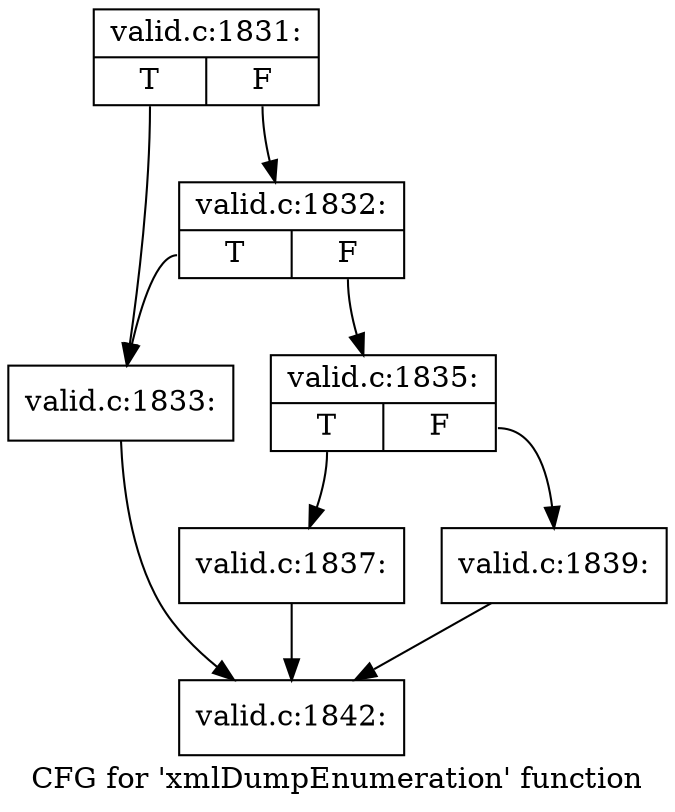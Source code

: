 digraph "CFG for 'xmlDumpEnumeration' function" {
	label="CFG for 'xmlDumpEnumeration' function";

	Node0x55fa50fd5640 [shape=record,label="{valid.c:1831:|{<s0>T|<s1>F}}"];
	Node0x55fa50fd5640:s0 -> Node0x55fa50fd6010;
	Node0x55fa50fd5640:s1 -> Node0x55fa50fd60b0;
	Node0x55fa50fd60b0 [shape=record,label="{valid.c:1832:|{<s0>T|<s1>F}}"];
	Node0x55fa50fd60b0:s0 -> Node0x55fa50fd6010;
	Node0x55fa50fd60b0:s1 -> Node0x55fa50fd6060;
	Node0x55fa50fd6010 [shape=record,label="{valid.c:1833:}"];
	Node0x55fa50fd6010 -> Node0x55fa50fd68f0;
	Node0x55fa50fd6060 [shape=record,label="{valid.c:1835:|{<s0>T|<s1>F}}"];
	Node0x55fa50fd6060:s0 -> Node0x55fa50fd68a0;
	Node0x55fa50fd6060:s1 -> Node0x55fa50fd6940;
	Node0x55fa50fd68a0 [shape=record,label="{valid.c:1837:}"];
	Node0x55fa50fd68a0 -> Node0x55fa50fd68f0;
	Node0x55fa50fd6940 [shape=record,label="{valid.c:1839:}"];
	Node0x55fa50fd6940 -> Node0x55fa50fd68f0;
	Node0x55fa50fd68f0 [shape=record,label="{valid.c:1842:}"];
}
